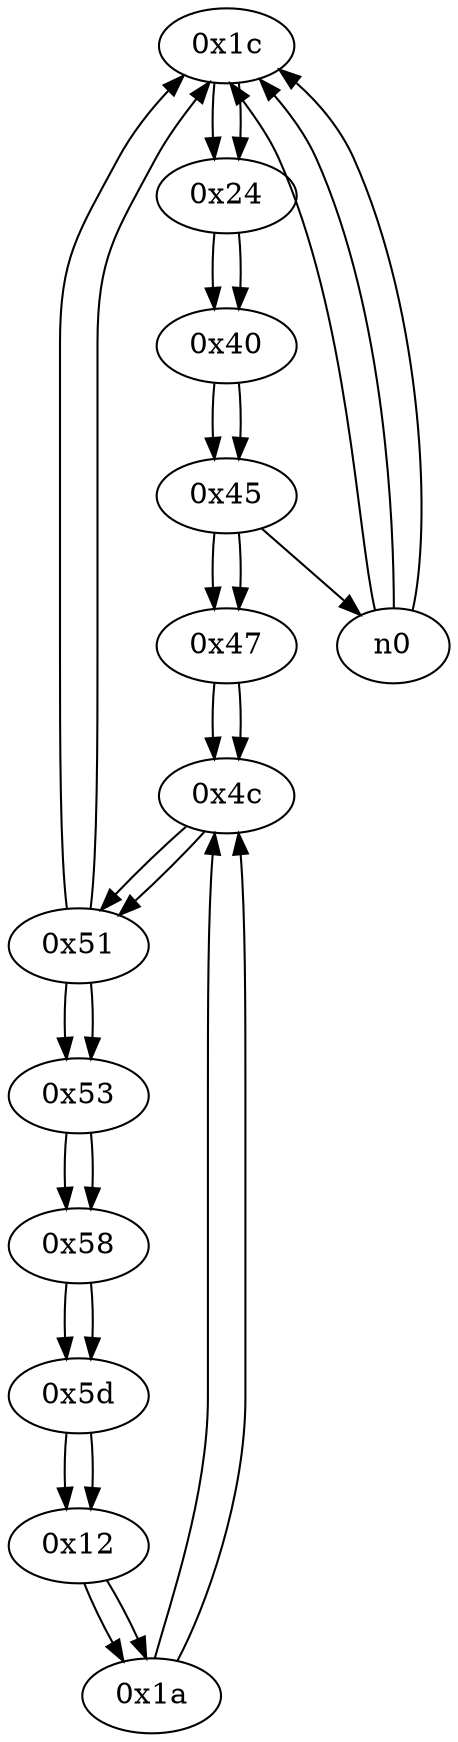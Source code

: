 digraph G{
/* nodes */
/* Start Freq.: 44016 */
/* entry: 0x1c  */
  n1 [label="0x1c"]
  n2 [label="0x24"]
  n3 [label="0x40"]
  n4 [label="0x45"]
  n5 [label="0x47"]
  n6 [label="0x4c"]
  n7 [label="0x51"]
  n8 [label="0x53"]
  n9 [label="0x58"]
  na [label="0x5d"]
  nb [label="0x12"]
  nc [label="0x1a"]
/* edges */
n1 -> n2;
n0 -> n1;
n0 -> n1;
n0 -> n1;
n7 -> n1;
n2 -> n3;
n1 -> n2;
n3 -> n4;
n2 -> n3;
n4 -> n0;
n4 -> n5;
n3 -> n4;
n5 -> n6;
n4 -> n5;
n6 -> n7;
nc -> n6;
n5 -> n6;
n7 -> n8;
n7 -> n1;
n6 -> n7;
n8 -> n9;
n7 -> n8;
n9 -> na;
n8 -> n9;
na -> nb;
n9 -> na;
nb -> nc;
na -> nb;
nc -> n6;
nb -> nc;
}
